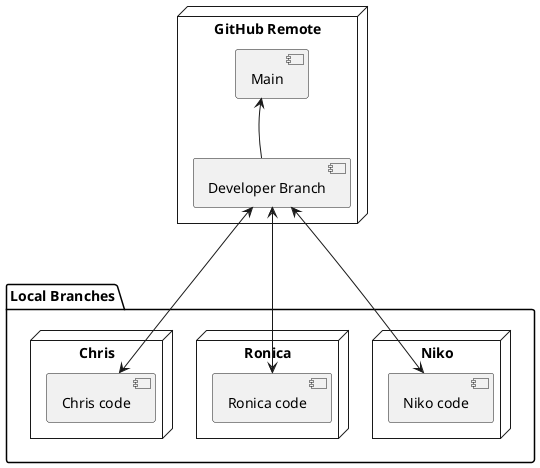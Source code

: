 @startuml
'https://plantuml.com/use-case-diagram

node "GitHub Remote"{
    [Main] -[Hidden]- [Developer Branch]
}

package "Local Branches" {
    node "Chris"{
        [Chris code]
    }
    node "Ronica"{
        [Ronica code]
    }
    node "Niko"{
        [Niko code]
    }
}

[Main] <- [Developer Branch]
[Developer Branch] <---> [Chris code]
[Developer Branch] <---> [Niko code]
[Developer Branch] <---> [Ronica code]


@enduml